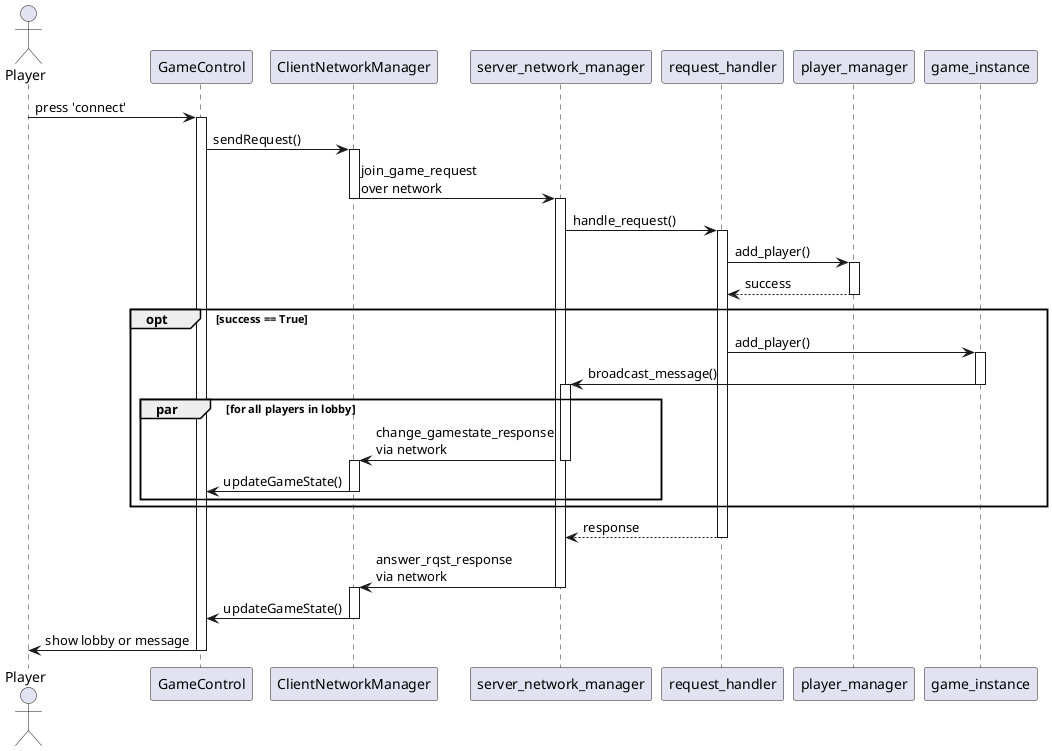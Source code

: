 @startuml
actor Player as player

player -> GameControl: press 'connect'
activate GameControl

GameControl -> ClientNetworkManager: sendRequest()
activate ClientNetworkManager

ClientNetworkManager -> server_network_manager: join_game_request\nover network
deactivate ClientNetworkManager
activate server_network_manager

server_network_manager -> request_handler: handle_request()
activate request_handler

request_handler -> player_manager: add_player()
activate player_manager

player_manager --> request_handler: success
deactivate player_manager

group opt [success == True]
  request_handler -> game_instance: add_player()
  activate game_instance

  game_instance -> server_network_manager: broadcast_message()
  deactivate game_instance
  activate server_network_manager

  group par [for all players in lobby]
    server_network_manager -> ClientNetworkManager: change_gamestate_response\nvia network
    deactivate server_network_manager
    activate ClientNetworkManager

    ClientNetworkManager -> GameControl: updateGameState()
    deactivate ClientNetworkManager
  end
end

request_handler --> server_network_manager: response
deactivate request_handler

server_network_manager -> ClientNetworkManager: answer_rqst_response\nvia network
deactivate server_network_manager
activate ClientNetworkManager

ClientNetworkManager -> GameControl: updateGameState()
deactivate ClientNetworkManager

GameControl -> player: show lobby or message
deactivate GameControl
